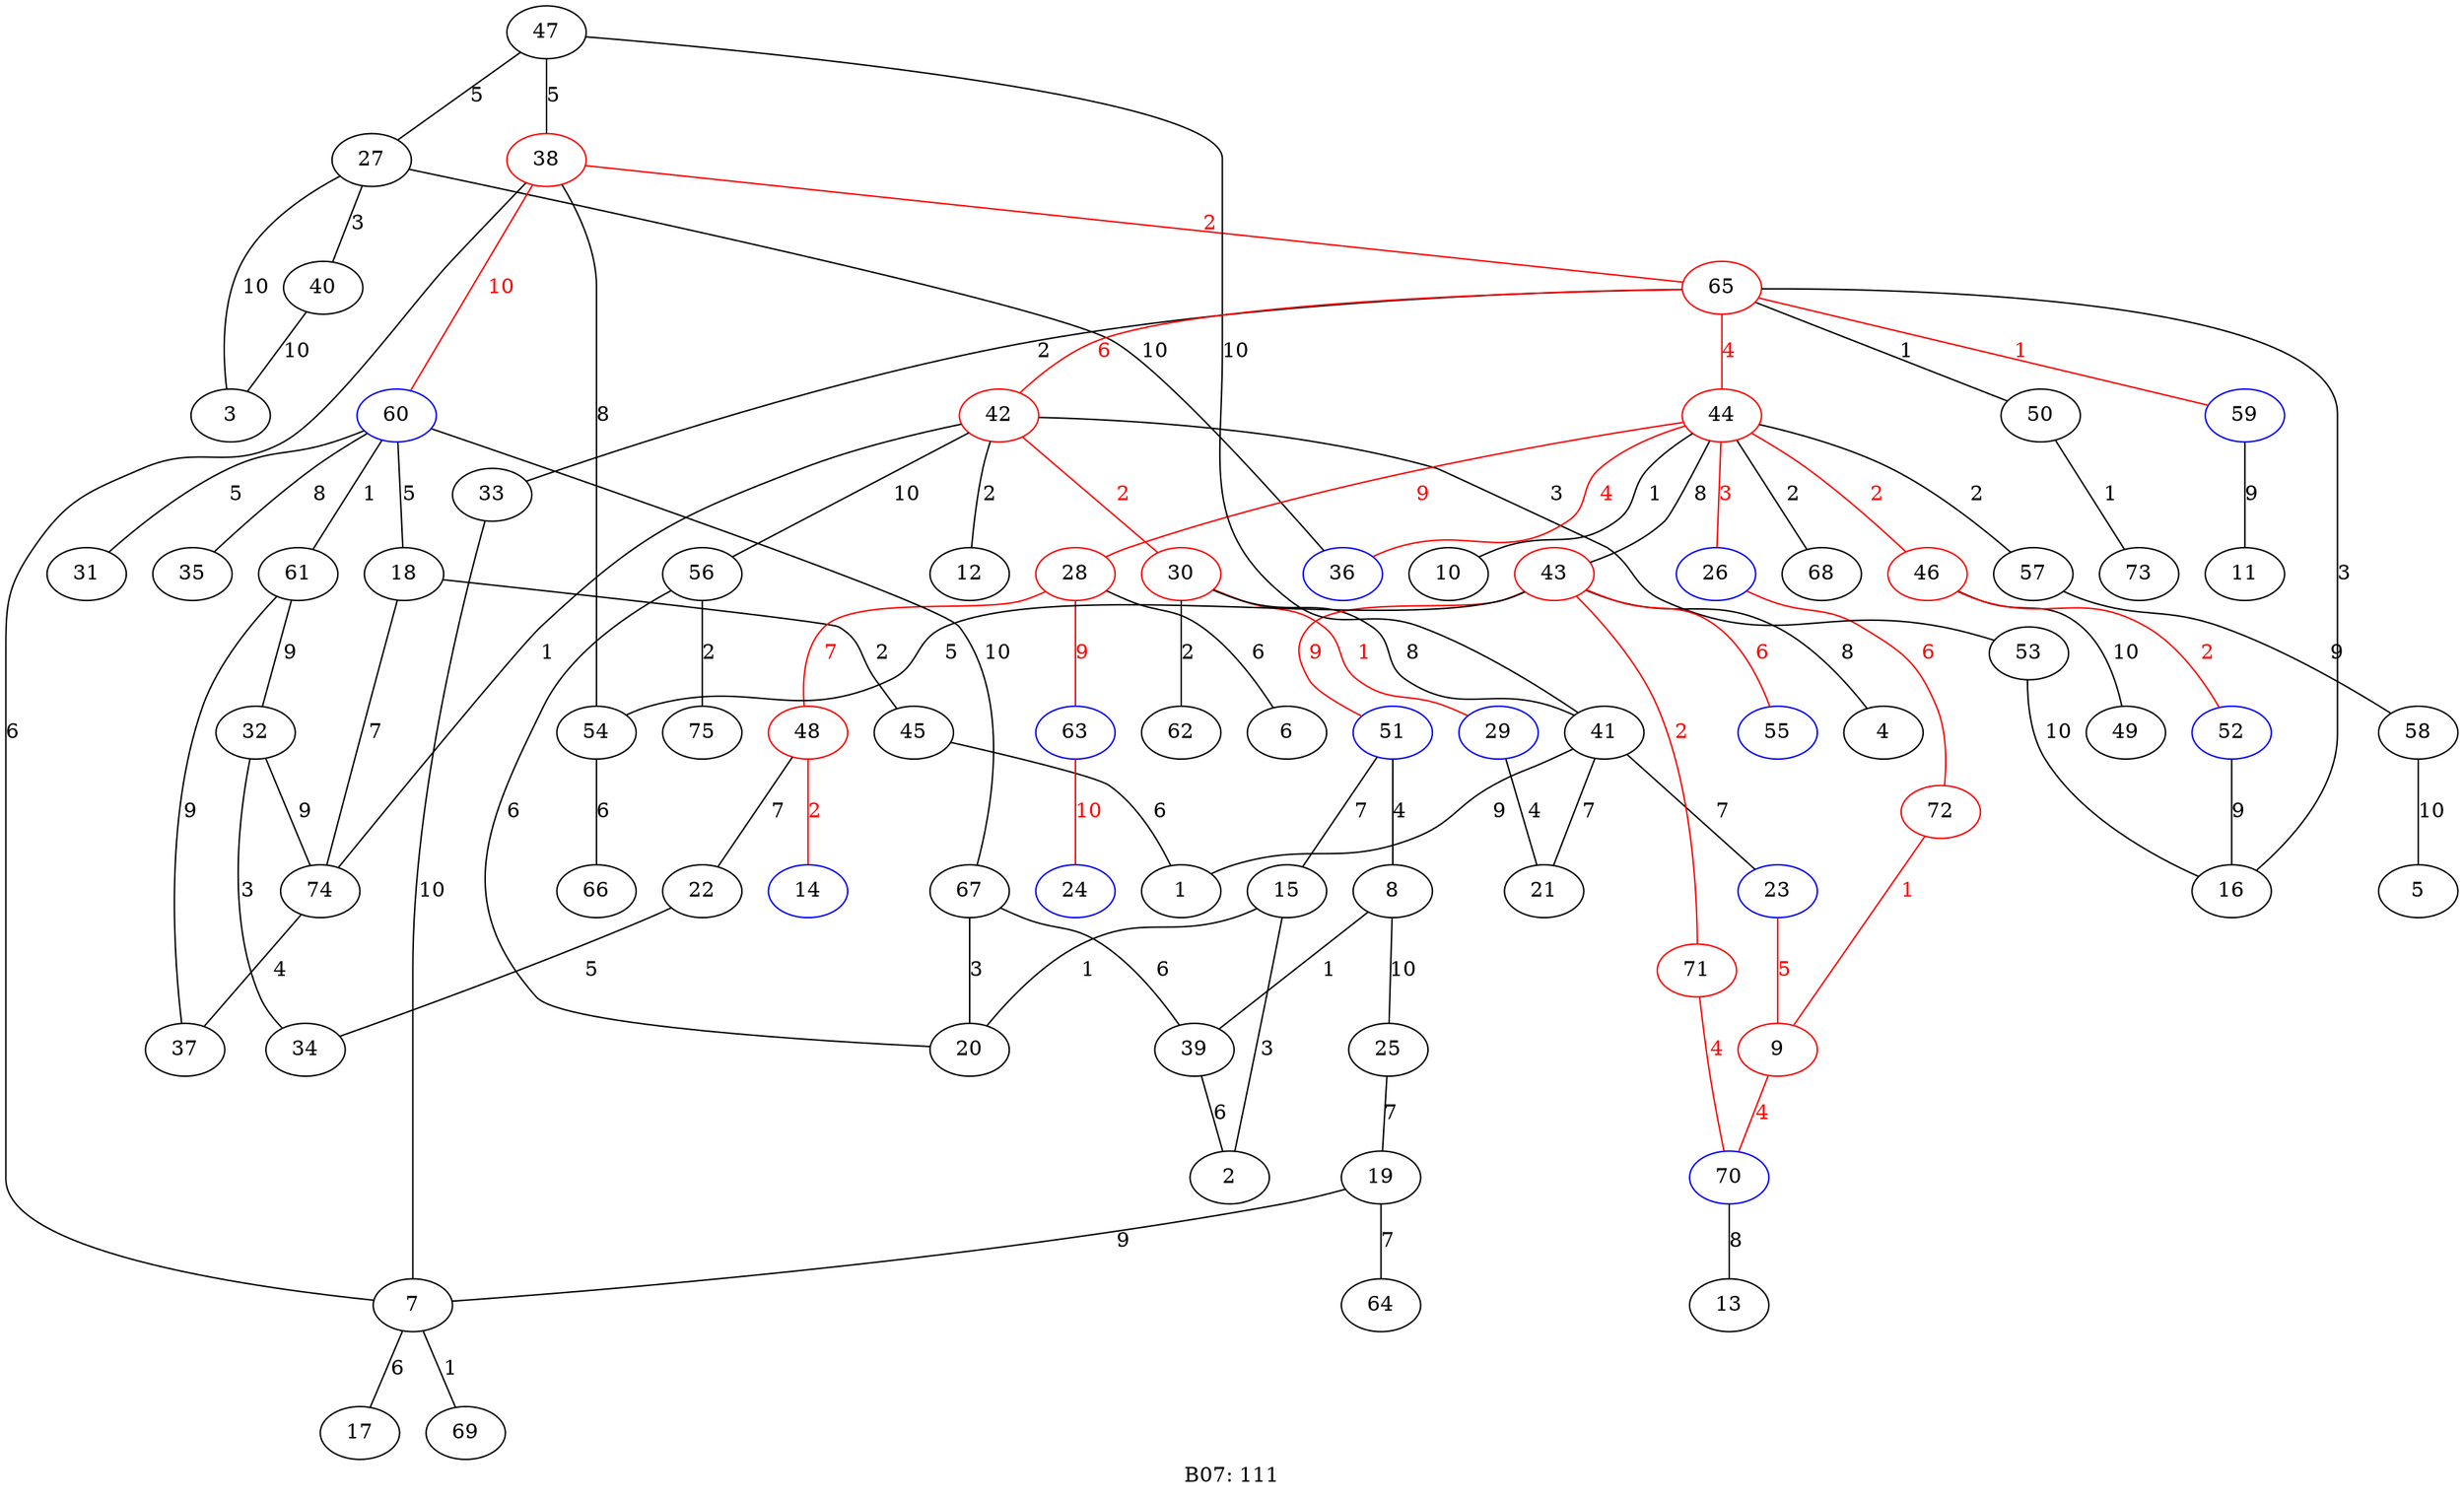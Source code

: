 strict graph G {
  label="B07: 111";
  1 [ ];
  2 [ ];
  3 [ ];
  4 [ ];
  5 [ ];
  6 [ ];
  7 [ ];
  8 [ ];
  9 [ color="red" ];
  10 [ ];
  11 [ ];
  12 [ ];
  13 [ ];
  14 [ color="blue" ];
  15 [ ];
  16 [ ];
  17 [ ];
  18 [ ];
  19 [ ];
  20 [ ];
  21 [ ];
  22 [ ];
  23 [ color="blue" ];
  24 [ color="blue" ];
  25 [ ];
  26 [ color="blue" ];
  27 [ ];
  28 [ color="red" ];
  29 [ color="blue" ];
  30 [ color="red" ];
  31 [ ];
  32 [ ];
  33 [ ];
  34 [ ];
  35 [ ];
  36 [ color="blue" ];
  37 [ ];
  38 [ color="red" ];
  39 [ ];
  40 [ ];
  41 [ ];
  42 [ color="red" ];
  43 [ color="red" ];
  44 [ color="red" ];
  45 [ ];
  46 [ color="red" ];
  47 [ ];
  48 [ color="red" ];
  49 [ ];
  50 [ ];
  51 [ color="blue" ];
  52 [ color="blue" ];
  53 [ ];
  54 [ ];
  55 [ color="blue" ];
  56 [ ];
  57 [ ];
  58 [ ];
  59 [ color="blue" ];
  60 [ color="blue" ];
  61 [ ];
  62 [ ];
  63 [ color="blue" ];
  64 [ ];
  65 [ color="red" ];
  66 [ ];
  67 [ ];
  68 [ ];
  69 [ ];
  70 [ color="blue" ];
  71 [ color="red" ];
  72 [ color="red" ];
  73 [ ];
  74 [ ];
  75 [ ];
  7 -- 17 [ label="6" ];
  7 -- 69 [ label="1" ];
  8 -- 25 [ label="10" ];
  8 -- 39 [ label="1" ];
  9 -- 70 [ color="red" fontcolor="red" label="4" ];
  15 -- 2 [ label="3" ];
  15 -- 20 [ label="1" ];
  18 -- 45 [ label="2" ];
  18 -- 74 [ label="7" ];
  19 -- 7 [ label="9" ];
  19 -- 64 [ label="7" ];
  22 -- 34 [ label="5" ];
  23 -- 9 [ color="red" fontcolor="red" label="5" ];
  25 -- 19 [ label="7" ];
  26 -- 72 [ color="red" fontcolor="red" label="6" ];
  27 -- 3 [ label="10" ];
  27 -- 36 [ label="10" ];
  27 -- 40 [ label="3" ];
  28 -- 6 [ label="6" ];
  28 -- 48 [ color="red" fontcolor="red" label="7" ];
  28 -- 63 [ color="red" fontcolor="red" label="9" ];
  29 -- 21 [ label="4" ];
  30 -- 29 [ color="red" fontcolor="red" label="1" ];
  30 -- 41 [ label="8" ];
  30 -- 62 [ label="2" ];
  32 -- 34 [ label="3" ];
  32 -- 74 [ label="9" ];
  33 -- 7 [ label="10" ];
  38 -- 7 [ label="6" ];
  38 -- 54 [ label="8" ];
  38 -- 60 [ color="red" fontcolor="red" label="10" ];
  38 -- 65 [ color="red" fontcolor="red" label="2" ];
  39 -- 2 [ label="6" ];
  40 -- 3 [ label="10" ];
  41 -- 1 [ label="9" ];
  41 -- 21 [ label="7" ];
  41 -- 23 [ label="7" ];
  42 -- 12 [ label="2" ];
  42 -- 30 [ color="red" fontcolor="red" label="2" ];
  42 -- 53 [ label="3" ];
  42 -- 56 [ label="10" ];
  42 -- 74 [ label="1" ];
  43 -- 4 [ label="8" ];
  43 -- 51 [ color="red" fontcolor="red" label="9" ];
  43 -- 54 [ label="5" ];
  43 -- 55 [ color="red" fontcolor="red" label="6" ];
  43 -- 71 [ color="red" fontcolor="red" label="2" ];
  44 -- 10 [ label="1" ];
  44 -- 26 [ color="red" fontcolor="red" label="3" ];
  44 -- 28 [ color="red" fontcolor="red" label="9" ];
  44 -- 36 [ color="red" fontcolor="red" label="4" ];
  44 -- 43 [ label="8" ];
  44 -- 46 [ color="red" fontcolor="red" label="2" ];
  44 -- 57 [ label="2" ];
  44 -- 68 [ label="2" ];
  45 -- 1 [ label="6" ];
  46 -- 49 [ label="10" ];
  46 -- 52 [ color="red" fontcolor="red" label="2" ];
  47 -- 27 [ label="5" ];
  47 -- 38 [ label="5" ];
  47 -- 41 [ label="10" ];
  48 -- 14 [ color="red" fontcolor="red" label="2" ];
  48 -- 22 [ label="7" ];
  50 -- 73 [ label="1" ];
  51 -- 8 [ label="4" ];
  51 -- 15 [ label="7" ];
  52 -- 16 [ label="9" ];
  53 -- 16 [ label="10" ];
  54 -- 66 [ label="6" ];
  56 -- 20 [ label="6" ];
  56 -- 75 [ label="2" ];
  57 -- 58 [ label="9" ];
  58 -- 5 [ label="10" ];
  59 -- 11 [ label="9" ];
  60 -- 18 [ label="5" ];
  60 -- 31 [ label="5" ];
  60 -- 35 [ label="8" ];
  60 -- 61 [ label="1" ];
  60 -- 67 [ label="10" ];
  61 -- 32 [ label="9" ];
  61 -- 37 [ label="9" ];
  63 -- 24 [ color="red" fontcolor="red" label="10" ];
  65 -- 16 [ label="3" ];
  65 -- 33 [ label="2" ];
  65 -- 42 [ color="red" fontcolor="red" label="6" ];
  65 -- 44 [ color="red" fontcolor="red" label="4" ];
  65 -- 50 [ label="1" ];
  65 -- 59 [ color="red" fontcolor="red" label="1" ];
  67 -- 20 [ label="3" ];
  67 -- 39 [ label="6" ];
  70 -- 13 [ label="8" ];
  71 -- 70 [ color="red" fontcolor="red" label="4" ];
  72 -- 9 [ color="red" fontcolor="red" label="1" ];
  74 -- 37 [ label="4" ];
}
